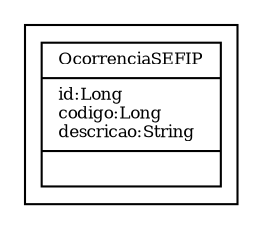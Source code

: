 digraph G{
fontname = "Times-Roman"
fontsize = 8

node [
        fontname = "Times-Roman"
        fontsize = 8
        shape = "record"
]

edge [
        fontname = "Times-Roman"
        fontsize = 8
]

subgraph clusterOCORRENCIA_SEFIP
{
OcorrenciaSEFIP [label = "{OcorrenciaSEFIP|id:Long\lcodigo:Long\ldescricao:String\l|\l}"]
}
}
